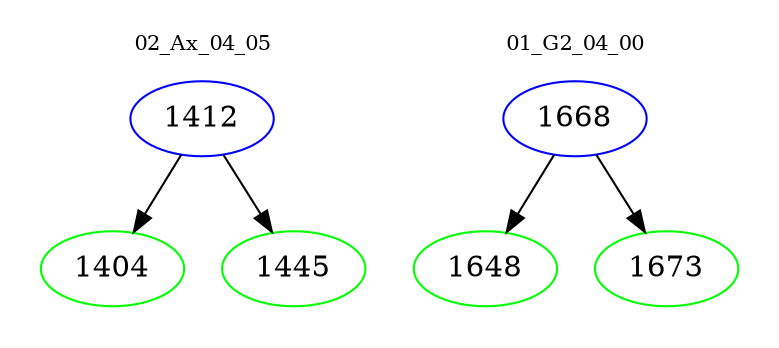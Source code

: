 digraph{
subgraph cluster_0 {
color = white
label = "02_Ax_04_05";
fontsize=10;
T0_1412 [label="1412", color="blue"]
T0_1412 -> T0_1404 [color="black"]
T0_1404 [label="1404", color="green"]
T0_1412 -> T0_1445 [color="black"]
T0_1445 [label="1445", color="green"]
}
subgraph cluster_1 {
color = white
label = "01_G2_04_00";
fontsize=10;
T1_1668 [label="1668", color="blue"]
T1_1668 -> T1_1648 [color="black"]
T1_1648 [label="1648", color="green"]
T1_1668 -> T1_1673 [color="black"]
T1_1673 [label="1673", color="green"]
}
}
